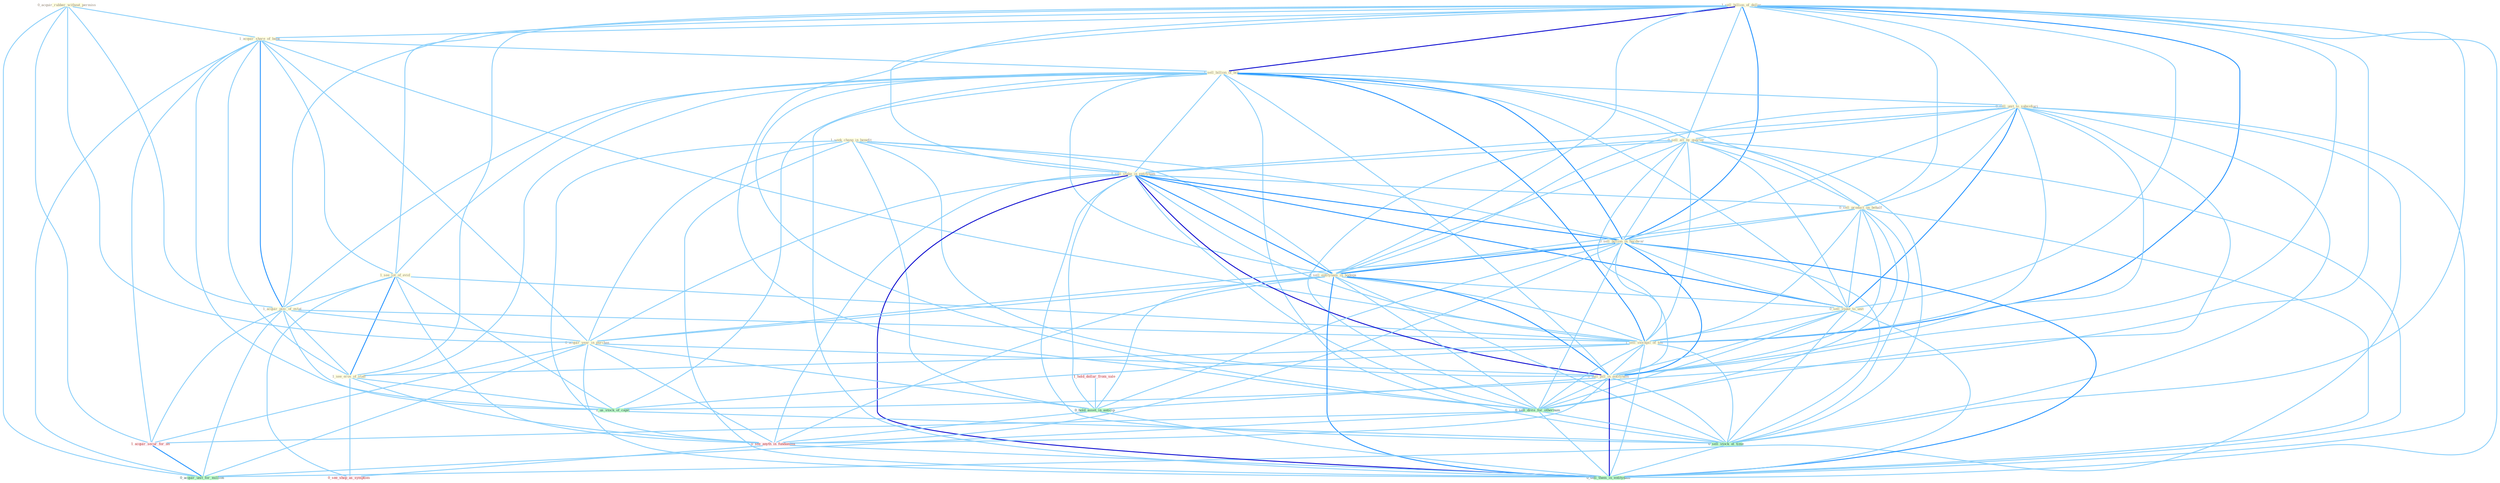 Graph G{ 
    node
    [shape=polygon,style=filled,width=.5,height=.06,color="#BDFCC9",fixedsize=true,fontsize=4,
    fontcolor="#2f4f4f"];
    {node
    [color="#ffffe0", fontcolor="#8b7d6b"] "0_acquir_rubber_without_permiss " "1_seek_chang_in_benefit " "1_sell_billion_of_dollar " "1_acquir_share_of_bank " "1_sell_billion_of_bill " "0_sell_unit_to_subsidiari " "1_see_lot_of_evid " "0_sell_all_by_quarter " "1_acquir_piec_of_estat " "1_sell_stake_in_entitynam " "0_sell_product_on_behalf " "0_sell_billion_in_hardwar " "0_sell_entitynam_in_bodega " "0_sell_stake_to_unit " "0_acquir_year_in_purchas " "1_sell_stockpil_of_ton " "0_sell_pill_in_entitynam " "1_see_eros_of_staff "}
{node [color="#fff0f5", fontcolor="#b22222"] "1_acquir_secur_for_an " "1_hold_dollar_from_sale " "0_see_anyth_in_fundament " "0_see_shop_as_symptom "}
edge [color="#B0E2FF"];

	"0_acquir_rubber_without_permiss " -- "1_acquir_share_of_bank " [w="1", color="#87cefa" ];
	"0_acquir_rubber_without_permiss " -- "1_acquir_piec_of_estat " [w="1", color="#87cefa" ];
	"0_acquir_rubber_without_permiss " -- "0_acquir_year_in_purchas " [w="1", color="#87cefa" ];
	"0_acquir_rubber_without_permiss " -- "1_acquir_secur_for_an " [w="1", color="#87cefa" ];
	"0_acquir_rubber_without_permiss " -- "0_acquir_unit_for_million " [w="1", color="#87cefa" ];
	"1_seek_chang_in_benefit " -- "1_sell_stake_in_entitynam " [w="1", color="#87cefa" ];
	"1_seek_chang_in_benefit " -- "0_sell_billion_in_hardwar " [w="1", color="#87cefa" ];
	"1_seek_chang_in_benefit " -- "0_sell_entitynam_in_bodega " [w="1", color="#87cefa" ];
	"1_seek_chang_in_benefit " -- "0_acquir_year_in_purchas " [w="1", color="#87cefa" ];
	"1_seek_chang_in_benefit " -- "0_sell_pill_in_entitynam " [w="1", color="#87cefa" ];
	"1_seek_chang_in_benefit " -- "0_hold_asset_in_anticip " [w="1", color="#87cefa" ];
	"1_seek_chang_in_benefit " -- "0_see_anyth_in_fundament " [w="1", color="#87cefa" ];
	"1_seek_chang_in_benefit " -- "0_sell_them_in_entitynam " [w="1", color="#87cefa" ];
	"1_sell_billion_of_dollar " -- "1_acquir_share_of_bank " [w="1", color="#87cefa" ];
	"1_sell_billion_of_dollar " -- "1_sell_billion_of_bill " [w="3", color="#0000cd" , len=0.6];
	"1_sell_billion_of_dollar " -- "0_sell_unit_to_subsidiari " [w="1", color="#87cefa" ];
	"1_sell_billion_of_dollar " -- "1_see_lot_of_evid " [w="1", color="#87cefa" ];
	"1_sell_billion_of_dollar " -- "0_sell_all_by_quarter " [w="1", color="#87cefa" ];
	"1_sell_billion_of_dollar " -- "1_acquir_piec_of_estat " [w="1", color="#87cefa" ];
	"1_sell_billion_of_dollar " -- "1_sell_stake_in_entitynam " [w="1", color="#87cefa" ];
	"1_sell_billion_of_dollar " -- "0_sell_product_on_behalf " [w="1", color="#87cefa" ];
	"1_sell_billion_of_dollar " -- "0_sell_billion_in_hardwar " [w="2", color="#1e90ff" , len=0.8];
	"1_sell_billion_of_dollar " -- "0_sell_entitynam_in_bodega " [w="1", color="#87cefa" ];
	"1_sell_billion_of_dollar " -- "0_sell_stake_to_unit " [w="1", color="#87cefa" ];
	"1_sell_billion_of_dollar " -- "1_sell_stockpil_of_ton " [w="2", color="#1e90ff" , len=0.8];
	"1_sell_billion_of_dollar " -- "0_sell_pill_in_entitynam " [w="1", color="#87cefa" ];
	"1_sell_billion_of_dollar " -- "1_see_eros_of_staff " [w="1", color="#87cefa" ];
	"1_sell_billion_of_dollar " -- "0_sell_divis_for_othernum " [w="1", color="#87cefa" ];
	"1_sell_billion_of_dollar " -- "1_us_stock_of_capit " [w="1", color="#87cefa" ];
	"1_sell_billion_of_dollar " -- "0_sell_stock_at_time " [w="1", color="#87cefa" ];
	"1_sell_billion_of_dollar " -- "0_sell_them_in_entitynam " [w="1", color="#87cefa" ];
	"1_acquir_share_of_bank " -- "1_sell_billion_of_bill " [w="1", color="#87cefa" ];
	"1_acquir_share_of_bank " -- "1_see_lot_of_evid " [w="1", color="#87cefa" ];
	"1_acquir_share_of_bank " -- "1_acquir_piec_of_estat " [w="2", color="#1e90ff" , len=0.8];
	"1_acquir_share_of_bank " -- "0_acquir_year_in_purchas " [w="1", color="#87cefa" ];
	"1_acquir_share_of_bank " -- "1_sell_stockpil_of_ton " [w="1", color="#87cefa" ];
	"1_acquir_share_of_bank " -- "1_see_eros_of_staff " [w="1", color="#87cefa" ];
	"1_acquir_share_of_bank " -- "1_acquir_secur_for_an " [w="1", color="#87cefa" ];
	"1_acquir_share_of_bank " -- "1_us_stock_of_capit " [w="1", color="#87cefa" ];
	"1_acquir_share_of_bank " -- "0_acquir_unit_for_million " [w="1", color="#87cefa" ];
	"1_sell_billion_of_bill " -- "0_sell_unit_to_subsidiari " [w="1", color="#87cefa" ];
	"1_sell_billion_of_bill " -- "1_see_lot_of_evid " [w="1", color="#87cefa" ];
	"1_sell_billion_of_bill " -- "0_sell_all_by_quarter " [w="1", color="#87cefa" ];
	"1_sell_billion_of_bill " -- "1_acquir_piec_of_estat " [w="1", color="#87cefa" ];
	"1_sell_billion_of_bill " -- "1_sell_stake_in_entitynam " [w="1", color="#87cefa" ];
	"1_sell_billion_of_bill " -- "0_sell_product_on_behalf " [w="1", color="#87cefa" ];
	"1_sell_billion_of_bill " -- "0_sell_billion_in_hardwar " [w="2", color="#1e90ff" , len=0.8];
	"1_sell_billion_of_bill " -- "0_sell_entitynam_in_bodega " [w="1", color="#87cefa" ];
	"1_sell_billion_of_bill " -- "0_sell_stake_to_unit " [w="1", color="#87cefa" ];
	"1_sell_billion_of_bill " -- "1_sell_stockpil_of_ton " [w="2", color="#1e90ff" , len=0.8];
	"1_sell_billion_of_bill " -- "0_sell_pill_in_entitynam " [w="1", color="#87cefa" ];
	"1_sell_billion_of_bill " -- "1_see_eros_of_staff " [w="1", color="#87cefa" ];
	"1_sell_billion_of_bill " -- "0_sell_divis_for_othernum " [w="1", color="#87cefa" ];
	"1_sell_billion_of_bill " -- "1_us_stock_of_capit " [w="1", color="#87cefa" ];
	"1_sell_billion_of_bill " -- "0_sell_stock_at_time " [w="1", color="#87cefa" ];
	"1_sell_billion_of_bill " -- "0_sell_them_in_entitynam " [w="1", color="#87cefa" ];
	"0_sell_unit_to_subsidiari " -- "0_sell_all_by_quarter " [w="1", color="#87cefa" ];
	"0_sell_unit_to_subsidiari " -- "1_sell_stake_in_entitynam " [w="1", color="#87cefa" ];
	"0_sell_unit_to_subsidiari " -- "0_sell_product_on_behalf " [w="1", color="#87cefa" ];
	"0_sell_unit_to_subsidiari " -- "0_sell_billion_in_hardwar " [w="1", color="#87cefa" ];
	"0_sell_unit_to_subsidiari " -- "0_sell_entitynam_in_bodega " [w="1", color="#87cefa" ];
	"0_sell_unit_to_subsidiari " -- "0_sell_stake_to_unit " [w="2", color="#1e90ff" , len=0.8];
	"0_sell_unit_to_subsidiari " -- "1_sell_stockpil_of_ton " [w="1", color="#87cefa" ];
	"0_sell_unit_to_subsidiari " -- "0_sell_pill_in_entitynam " [w="1", color="#87cefa" ];
	"0_sell_unit_to_subsidiari " -- "0_sell_divis_for_othernum " [w="1", color="#87cefa" ];
	"0_sell_unit_to_subsidiari " -- "0_sell_stock_at_time " [w="1", color="#87cefa" ];
	"0_sell_unit_to_subsidiari " -- "0_acquir_unit_for_million " [w="1", color="#87cefa" ];
	"0_sell_unit_to_subsidiari " -- "0_sell_them_in_entitynam " [w="1", color="#87cefa" ];
	"1_see_lot_of_evid " -- "1_acquir_piec_of_estat " [w="1", color="#87cefa" ];
	"1_see_lot_of_evid " -- "1_sell_stockpil_of_ton " [w="1", color="#87cefa" ];
	"1_see_lot_of_evid " -- "1_see_eros_of_staff " [w="2", color="#1e90ff" , len=0.8];
	"1_see_lot_of_evid " -- "1_us_stock_of_capit " [w="1", color="#87cefa" ];
	"1_see_lot_of_evid " -- "0_see_anyth_in_fundament " [w="1", color="#87cefa" ];
	"1_see_lot_of_evid " -- "0_see_shop_as_symptom " [w="1", color="#87cefa" ];
	"0_sell_all_by_quarter " -- "1_sell_stake_in_entitynam " [w="1", color="#87cefa" ];
	"0_sell_all_by_quarter " -- "0_sell_product_on_behalf " [w="1", color="#87cefa" ];
	"0_sell_all_by_quarter " -- "0_sell_billion_in_hardwar " [w="1", color="#87cefa" ];
	"0_sell_all_by_quarter " -- "0_sell_entitynam_in_bodega " [w="1", color="#87cefa" ];
	"0_sell_all_by_quarter " -- "0_sell_stake_to_unit " [w="1", color="#87cefa" ];
	"0_sell_all_by_quarter " -- "1_sell_stockpil_of_ton " [w="1", color="#87cefa" ];
	"0_sell_all_by_quarter " -- "0_sell_pill_in_entitynam " [w="1", color="#87cefa" ];
	"0_sell_all_by_quarter " -- "0_sell_divis_for_othernum " [w="1", color="#87cefa" ];
	"0_sell_all_by_quarter " -- "0_sell_stock_at_time " [w="1", color="#87cefa" ];
	"0_sell_all_by_quarter " -- "0_sell_them_in_entitynam " [w="1", color="#87cefa" ];
	"1_acquir_piec_of_estat " -- "0_acquir_year_in_purchas " [w="1", color="#87cefa" ];
	"1_acquir_piec_of_estat " -- "1_sell_stockpil_of_ton " [w="1", color="#87cefa" ];
	"1_acquir_piec_of_estat " -- "1_see_eros_of_staff " [w="1", color="#87cefa" ];
	"1_acquir_piec_of_estat " -- "1_acquir_secur_for_an " [w="1", color="#87cefa" ];
	"1_acquir_piec_of_estat " -- "1_us_stock_of_capit " [w="1", color="#87cefa" ];
	"1_acquir_piec_of_estat " -- "0_acquir_unit_for_million " [w="1", color="#87cefa" ];
	"1_sell_stake_in_entitynam " -- "0_sell_product_on_behalf " [w="1", color="#87cefa" ];
	"1_sell_stake_in_entitynam " -- "0_sell_billion_in_hardwar " [w="2", color="#1e90ff" , len=0.8];
	"1_sell_stake_in_entitynam " -- "0_sell_entitynam_in_bodega " [w="2", color="#1e90ff" , len=0.8];
	"1_sell_stake_in_entitynam " -- "0_sell_stake_to_unit " [w="2", color="#1e90ff" , len=0.8];
	"1_sell_stake_in_entitynam " -- "0_acquir_year_in_purchas " [w="1", color="#87cefa" ];
	"1_sell_stake_in_entitynam " -- "1_sell_stockpil_of_ton " [w="1", color="#87cefa" ];
	"1_sell_stake_in_entitynam " -- "0_sell_pill_in_entitynam " [w="3", color="#0000cd" , len=0.6];
	"1_sell_stake_in_entitynam " -- "0_sell_divis_for_othernum " [w="1", color="#87cefa" ];
	"1_sell_stake_in_entitynam " -- "0_hold_asset_in_anticip " [w="1", color="#87cefa" ];
	"1_sell_stake_in_entitynam " -- "0_sell_stock_at_time " [w="1", color="#87cefa" ];
	"1_sell_stake_in_entitynam " -- "0_see_anyth_in_fundament " [w="1", color="#87cefa" ];
	"1_sell_stake_in_entitynam " -- "0_sell_them_in_entitynam " [w="3", color="#0000cd" , len=0.6];
	"0_sell_product_on_behalf " -- "0_sell_billion_in_hardwar " [w="1", color="#87cefa" ];
	"0_sell_product_on_behalf " -- "0_sell_entitynam_in_bodega " [w="1", color="#87cefa" ];
	"0_sell_product_on_behalf " -- "0_sell_stake_to_unit " [w="1", color="#87cefa" ];
	"0_sell_product_on_behalf " -- "1_sell_stockpil_of_ton " [w="1", color="#87cefa" ];
	"0_sell_product_on_behalf " -- "0_sell_pill_in_entitynam " [w="1", color="#87cefa" ];
	"0_sell_product_on_behalf " -- "0_sell_divis_for_othernum " [w="1", color="#87cefa" ];
	"0_sell_product_on_behalf " -- "0_sell_stock_at_time " [w="1", color="#87cefa" ];
	"0_sell_product_on_behalf " -- "0_sell_them_in_entitynam " [w="1", color="#87cefa" ];
	"0_sell_billion_in_hardwar " -- "0_sell_entitynam_in_bodega " [w="2", color="#1e90ff" , len=0.8];
	"0_sell_billion_in_hardwar " -- "0_sell_stake_to_unit " [w="1", color="#87cefa" ];
	"0_sell_billion_in_hardwar " -- "0_acquir_year_in_purchas " [w="1", color="#87cefa" ];
	"0_sell_billion_in_hardwar " -- "1_sell_stockpil_of_ton " [w="1", color="#87cefa" ];
	"0_sell_billion_in_hardwar " -- "0_sell_pill_in_entitynam " [w="2", color="#1e90ff" , len=0.8];
	"0_sell_billion_in_hardwar " -- "0_sell_divis_for_othernum " [w="1", color="#87cefa" ];
	"0_sell_billion_in_hardwar " -- "0_hold_asset_in_anticip " [w="1", color="#87cefa" ];
	"0_sell_billion_in_hardwar " -- "0_sell_stock_at_time " [w="1", color="#87cefa" ];
	"0_sell_billion_in_hardwar " -- "0_see_anyth_in_fundament " [w="1", color="#87cefa" ];
	"0_sell_billion_in_hardwar " -- "0_sell_them_in_entitynam " [w="2", color="#1e90ff" , len=0.8];
	"0_sell_entitynam_in_bodega " -- "0_sell_stake_to_unit " [w="1", color="#87cefa" ];
	"0_sell_entitynam_in_bodega " -- "0_acquir_year_in_purchas " [w="1", color="#87cefa" ];
	"0_sell_entitynam_in_bodega " -- "1_sell_stockpil_of_ton " [w="1", color="#87cefa" ];
	"0_sell_entitynam_in_bodega " -- "0_sell_pill_in_entitynam " [w="2", color="#1e90ff" , len=0.8];
	"0_sell_entitynam_in_bodega " -- "0_sell_divis_for_othernum " [w="1", color="#87cefa" ];
	"0_sell_entitynam_in_bodega " -- "0_hold_asset_in_anticip " [w="1", color="#87cefa" ];
	"0_sell_entitynam_in_bodega " -- "0_sell_stock_at_time " [w="1", color="#87cefa" ];
	"0_sell_entitynam_in_bodega " -- "0_see_anyth_in_fundament " [w="1", color="#87cefa" ];
	"0_sell_entitynam_in_bodega " -- "0_sell_them_in_entitynam " [w="2", color="#1e90ff" , len=0.8];
	"0_sell_stake_to_unit " -- "1_sell_stockpil_of_ton " [w="1", color="#87cefa" ];
	"0_sell_stake_to_unit " -- "0_sell_pill_in_entitynam " [w="1", color="#87cefa" ];
	"0_sell_stake_to_unit " -- "0_sell_divis_for_othernum " [w="1", color="#87cefa" ];
	"0_sell_stake_to_unit " -- "0_sell_stock_at_time " [w="1", color="#87cefa" ];
	"0_sell_stake_to_unit " -- "0_sell_them_in_entitynam " [w="1", color="#87cefa" ];
	"0_acquir_year_in_purchas " -- "0_sell_pill_in_entitynam " [w="1", color="#87cefa" ];
	"0_acquir_year_in_purchas " -- "1_acquir_secur_for_an " [w="1", color="#87cefa" ];
	"0_acquir_year_in_purchas " -- "0_hold_asset_in_anticip " [w="1", color="#87cefa" ];
	"0_acquir_year_in_purchas " -- "0_see_anyth_in_fundament " [w="1", color="#87cefa" ];
	"0_acquir_year_in_purchas " -- "0_acquir_unit_for_million " [w="1", color="#87cefa" ];
	"0_acquir_year_in_purchas " -- "0_sell_them_in_entitynam " [w="1", color="#87cefa" ];
	"1_sell_stockpil_of_ton " -- "0_sell_pill_in_entitynam " [w="1", color="#87cefa" ];
	"1_sell_stockpil_of_ton " -- "1_see_eros_of_staff " [w="1", color="#87cefa" ];
	"1_sell_stockpil_of_ton " -- "0_sell_divis_for_othernum " [w="1", color="#87cefa" ];
	"1_sell_stockpil_of_ton " -- "1_us_stock_of_capit " [w="1", color="#87cefa" ];
	"1_sell_stockpil_of_ton " -- "0_sell_stock_at_time " [w="1", color="#87cefa" ];
	"1_sell_stockpil_of_ton " -- "0_sell_them_in_entitynam " [w="1", color="#87cefa" ];
	"0_sell_pill_in_entitynam " -- "0_sell_divis_for_othernum " [w="1", color="#87cefa" ];
	"0_sell_pill_in_entitynam " -- "0_hold_asset_in_anticip " [w="1", color="#87cefa" ];
	"0_sell_pill_in_entitynam " -- "0_sell_stock_at_time " [w="1", color="#87cefa" ];
	"0_sell_pill_in_entitynam " -- "0_see_anyth_in_fundament " [w="1", color="#87cefa" ];
	"0_sell_pill_in_entitynam " -- "0_sell_them_in_entitynam " [w="3", color="#0000cd" , len=0.6];
	"1_see_eros_of_staff " -- "1_us_stock_of_capit " [w="1", color="#87cefa" ];
	"1_see_eros_of_staff " -- "0_see_anyth_in_fundament " [w="1", color="#87cefa" ];
	"1_see_eros_of_staff " -- "0_see_shop_as_symptom " [w="1", color="#87cefa" ];
	"0_sell_divis_for_othernum " -- "1_acquir_secur_for_an " [w="1", color="#87cefa" ];
	"0_sell_divis_for_othernum " -- "0_sell_stock_at_time " [w="1", color="#87cefa" ];
	"0_sell_divis_for_othernum " -- "0_acquir_unit_for_million " [w="1", color="#87cefa" ];
	"0_sell_divis_for_othernum " -- "0_sell_them_in_entitynam " [w="1", color="#87cefa" ];
	"1_acquir_secur_for_an " -- "0_acquir_unit_for_million " [w="2", color="#1e90ff" , len=0.8];
	"1_us_stock_of_capit " -- "0_sell_stock_at_time " [w="1", color="#87cefa" ];
	"1_hold_dollar_from_sale " -- "0_hold_asset_in_anticip " [w="1", color="#87cefa" ];
	"0_hold_asset_in_anticip " -- "0_see_anyth_in_fundament " [w="1", color="#87cefa" ];
	"0_hold_asset_in_anticip " -- "0_sell_them_in_entitynam " [w="1", color="#87cefa" ];
	"0_sell_stock_at_time " -- "0_sell_them_in_entitynam " [w="1", color="#87cefa" ];
	"0_see_anyth_in_fundament " -- "0_see_shop_as_symptom " [w="1", color="#87cefa" ];
	"0_see_anyth_in_fundament " -- "0_sell_them_in_entitynam " [w="1", color="#87cefa" ];
}